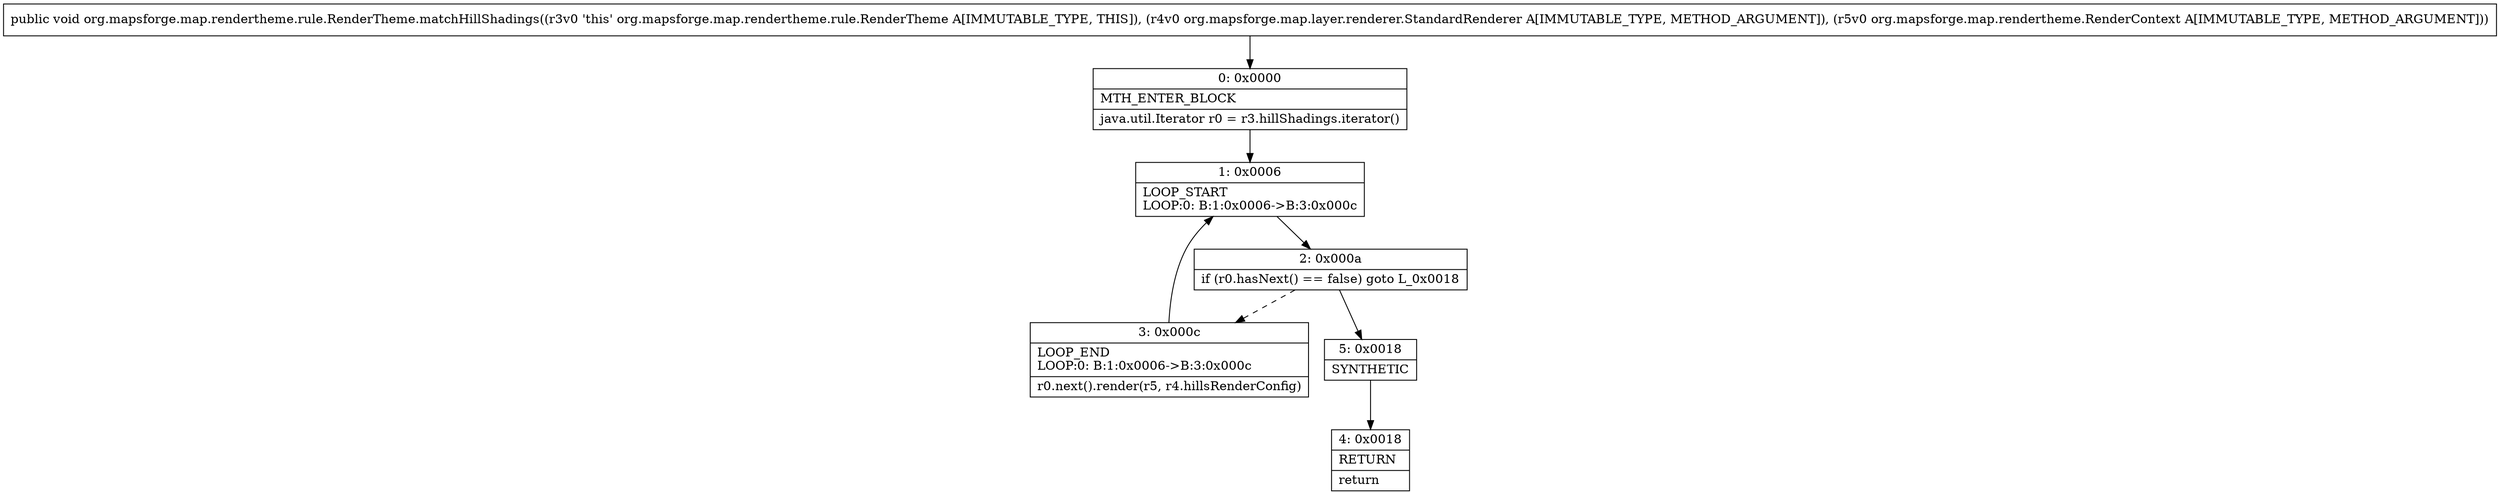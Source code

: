digraph "CFG fororg.mapsforge.map.rendertheme.rule.RenderTheme.matchHillShadings(Lorg\/mapsforge\/map\/layer\/renderer\/StandardRenderer;Lorg\/mapsforge\/map\/rendertheme\/RenderContext;)V" {
Node_0 [shape=record,label="{0\:\ 0x0000|MTH_ENTER_BLOCK\l|java.util.Iterator r0 = r3.hillShadings.iterator()\l}"];
Node_1 [shape=record,label="{1\:\ 0x0006|LOOP_START\lLOOP:0: B:1:0x0006\-\>B:3:0x000c\l}"];
Node_2 [shape=record,label="{2\:\ 0x000a|if (r0.hasNext() == false) goto L_0x0018\l}"];
Node_3 [shape=record,label="{3\:\ 0x000c|LOOP_END\lLOOP:0: B:1:0x0006\-\>B:3:0x000c\l|r0.next().render(r5, r4.hillsRenderConfig)\l}"];
Node_4 [shape=record,label="{4\:\ 0x0018|RETURN\l|return\l}"];
Node_5 [shape=record,label="{5\:\ 0x0018|SYNTHETIC\l}"];
MethodNode[shape=record,label="{public void org.mapsforge.map.rendertheme.rule.RenderTheme.matchHillShadings((r3v0 'this' org.mapsforge.map.rendertheme.rule.RenderTheme A[IMMUTABLE_TYPE, THIS]), (r4v0 org.mapsforge.map.layer.renderer.StandardRenderer A[IMMUTABLE_TYPE, METHOD_ARGUMENT]), (r5v0 org.mapsforge.map.rendertheme.RenderContext A[IMMUTABLE_TYPE, METHOD_ARGUMENT])) }"];
MethodNode -> Node_0;
Node_0 -> Node_1;
Node_1 -> Node_2;
Node_2 -> Node_3[style=dashed];
Node_2 -> Node_5;
Node_3 -> Node_1;
Node_5 -> Node_4;
}

